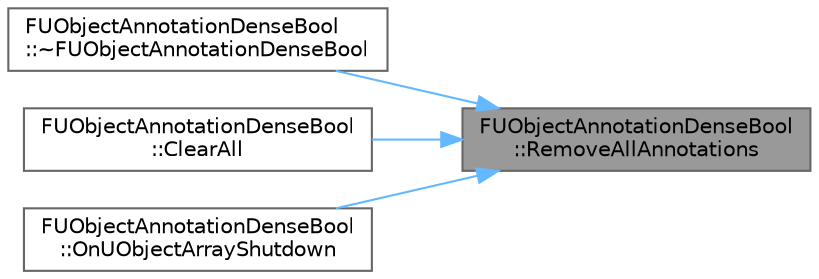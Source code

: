 digraph "FUObjectAnnotationDenseBool::RemoveAllAnnotations"
{
 // INTERACTIVE_SVG=YES
 // LATEX_PDF_SIZE
  bgcolor="transparent";
  edge [fontname=Helvetica,fontsize=10,labelfontname=Helvetica,labelfontsize=10];
  node [fontname=Helvetica,fontsize=10,shape=box,height=0.2,width=0.4];
  rankdir="RL";
  Node1 [id="Node000001",label="FUObjectAnnotationDenseBool\l::RemoveAllAnnotations",height=0.2,width=0.4,color="gray40", fillcolor="grey60", style="filled", fontcolor="black",tooltip="Removes all annotation from the annotation list."];
  Node1 -> Node2 [id="edge1_Node000001_Node000002",dir="back",color="steelblue1",style="solid",tooltip=" "];
  Node2 [id="Node000002",label="FUObjectAnnotationDenseBool\l::~FUObjectAnnotationDenseBool",height=0.2,width=0.4,color="grey40", fillcolor="white", style="filled",URL="$d3/d08/classFUObjectAnnotationDenseBool.html#a894fa3a287bd5cdfef3ae1afc6396967",tooltip="Destructor, removes all annotations, which removes the annotation as a uobject destruction listener."];
  Node1 -> Node3 [id="edge2_Node000001_Node000003",dir="back",color="steelblue1",style="solid",tooltip=" "];
  Node3 [id="Node000003",label="FUObjectAnnotationDenseBool\l::ClearAll",height=0.2,width=0.4,color="grey40", fillcolor="white", style="filled",URL="$d3/d08/classFUObjectAnnotationDenseBool.html#a3bfe48d4ebc627658a06ec983f94a6b0",tooltip="Removes all bool annotations."];
  Node1 -> Node4 [id="edge3_Node000001_Node000004",dir="back",color="steelblue1",style="solid",tooltip=" "];
  Node4 [id="Node000004",label="FUObjectAnnotationDenseBool\l::OnUObjectArrayShutdown",height=0.2,width=0.4,color="grey40", fillcolor="white", style="filled",URL="$d3/d08/classFUObjectAnnotationDenseBool.html#af9d748ca153d8eeecc87082819d19f75",tooltip="Called when UObject Array is being shut down, this is where all listeners should be removed from it."];
}
